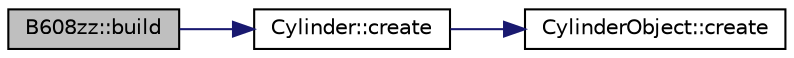 digraph "B608zz::build"
{
  edge [fontname="Helvetica",fontsize="10",labelfontname="Helvetica",labelfontsize="10"];
  node [fontname="Helvetica",fontsize="10",shape=record];
  rankdir="LR";
  Node9 [label="B608zz::build",height=0.2,width=0.4,color="black", fillcolor="grey75", style="filled", fontcolor="black"];
  Node9 -> Node10 [color="midnightblue",fontsize="10",style="solid",fontname="Helvetica"];
  Node10 [label="Cylinder::create",height=0.2,width=0.4,color="black", fillcolor="white", style="filled",URL="$classCylinder.html#ac24009e8406642fc7b6a3de99129d077",tooltip="Creates a Cylinder Component. "];
  Node10 -> Node11 [color="midnightblue",fontsize="10",style="solid",fontname="Helvetica"];
  Node11 [label="CylinderObject::create",height=0.2,width=0.4,color="black", fillcolor="white", style="filled",URL="$classCylinderObject.html#a7a8389e9d62f1bbd0600fa8c4f6267ce",tooltip="Creates a Cylinder Component. "];
}
